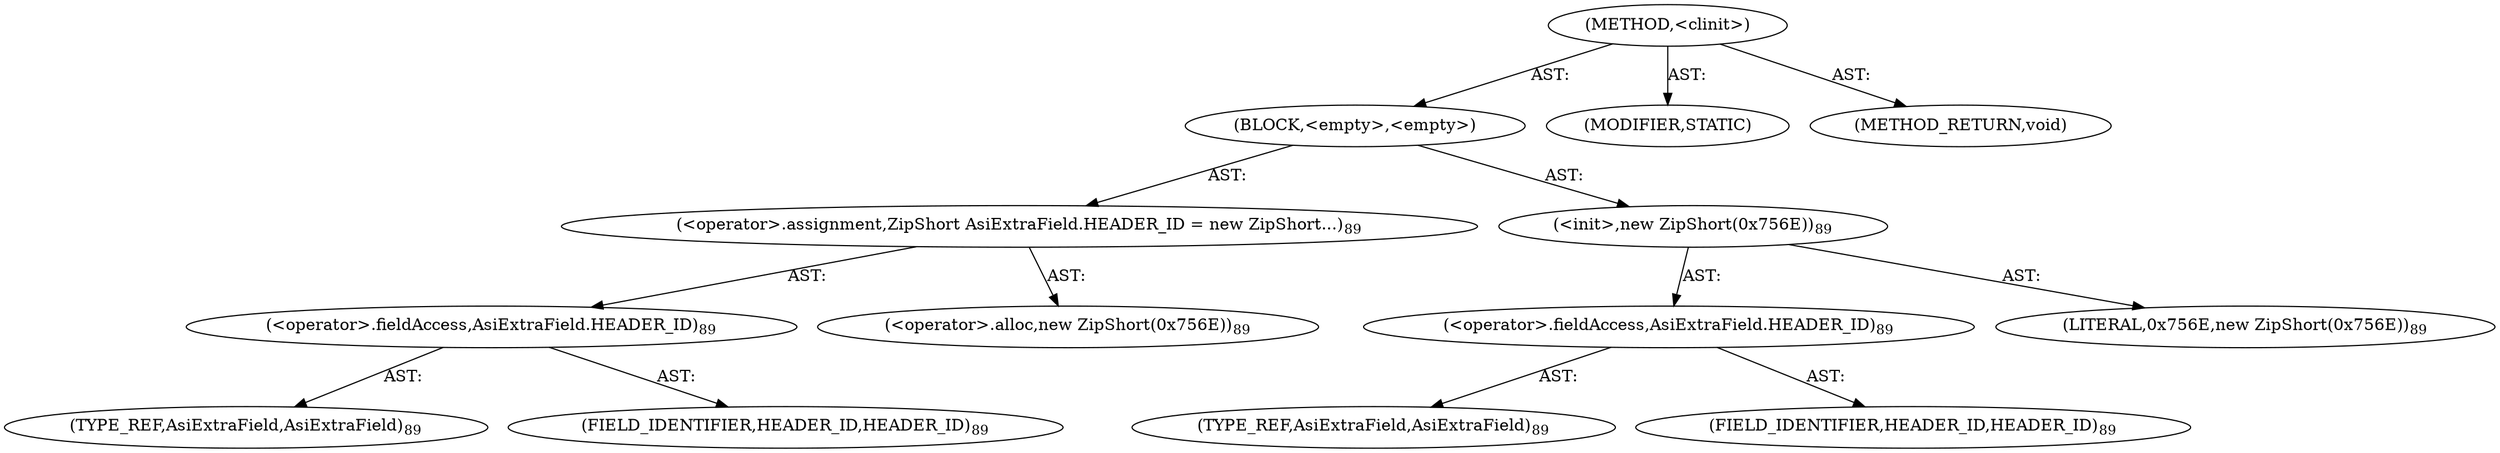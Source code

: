 digraph "&lt;clinit&gt;" {  
"111669149715" [label = <(METHOD,&lt;clinit&gt;)> ]
"25769803813" [label = <(BLOCK,&lt;empty&gt;,&lt;empty&gt;)> ]
"30064771257" [label = <(&lt;operator&gt;.assignment,ZipShort AsiExtraField.HEADER_ID = new ZipShort...)<SUB>89</SUB>> ]
"30064771258" [label = <(&lt;operator&gt;.fieldAccess,AsiExtraField.HEADER_ID)<SUB>89</SUB>> ]
"180388626434" [label = <(TYPE_REF,AsiExtraField,AsiExtraField)<SUB>89</SUB>> ]
"55834574888" [label = <(FIELD_IDENTIFIER,HEADER_ID,HEADER_ID)<SUB>89</SUB>> ]
"30064771259" [label = <(&lt;operator&gt;.alloc,new ZipShort(0x756E))<SUB>89</SUB>> ]
"30064771260" [label = <(&lt;init&gt;,new ZipShort(0x756E))<SUB>89</SUB>> ]
"30064771261" [label = <(&lt;operator&gt;.fieldAccess,AsiExtraField.HEADER_ID)<SUB>89</SUB>> ]
"180388626435" [label = <(TYPE_REF,AsiExtraField,AsiExtraField)<SUB>89</SUB>> ]
"55834574889" [label = <(FIELD_IDENTIFIER,HEADER_ID,HEADER_ID)<SUB>89</SUB>> ]
"90194313263" [label = <(LITERAL,0x756E,new ZipShort(0x756E))<SUB>89</SUB>> ]
"133143986222" [label = <(MODIFIER,STATIC)> ]
"128849018899" [label = <(METHOD_RETURN,void)> ]
  "111669149715" -> "25769803813"  [ label = "AST: "] 
  "111669149715" -> "133143986222"  [ label = "AST: "] 
  "111669149715" -> "128849018899"  [ label = "AST: "] 
  "25769803813" -> "30064771257"  [ label = "AST: "] 
  "25769803813" -> "30064771260"  [ label = "AST: "] 
  "30064771257" -> "30064771258"  [ label = "AST: "] 
  "30064771257" -> "30064771259"  [ label = "AST: "] 
  "30064771258" -> "180388626434"  [ label = "AST: "] 
  "30064771258" -> "55834574888"  [ label = "AST: "] 
  "30064771260" -> "30064771261"  [ label = "AST: "] 
  "30064771260" -> "90194313263"  [ label = "AST: "] 
  "30064771261" -> "180388626435"  [ label = "AST: "] 
  "30064771261" -> "55834574889"  [ label = "AST: "] 
}
